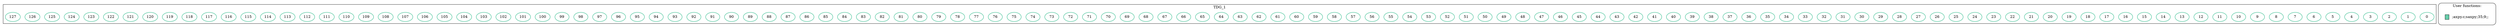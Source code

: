 digraph TDG {
   compound=true
   subgraph cluster_0 {
      label=TDG_1
      0[color=aquamarine3,style=bold]
      1[color=aquamarine3,style=bold]
      2[color=aquamarine3,style=bold]
      3[color=aquamarine3,style=bold]
      4[color=aquamarine3,style=bold]
      5[color=aquamarine3,style=bold]
      6[color=aquamarine3,style=bold]
      7[color=aquamarine3,style=bold]
      8[color=aquamarine3,style=bold]
      9[color=aquamarine3,style=bold]
      10[color=aquamarine3,style=bold]
      11[color=aquamarine3,style=bold]
      12[color=aquamarine3,style=bold]
      13[color=aquamarine3,style=bold]
      14[color=aquamarine3,style=bold]
      15[color=aquamarine3,style=bold]
      16[color=aquamarine3,style=bold]
      17[color=aquamarine3,style=bold]
      18[color=aquamarine3,style=bold]
      19[color=aquamarine3,style=bold]
      20[color=aquamarine3,style=bold]
      21[color=aquamarine3,style=bold]
      22[color=aquamarine3,style=bold]
      23[color=aquamarine3,style=bold]
      24[color=aquamarine3,style=bold]
      25[color=aquamarine3,style=bold]
      26[color=aquamarine3,style=bold]
      27[color=aquamarine3,style=bold]
      28[color=aquamarine3,style=bold]
      29[color=aquamarine3,style=bold]
      30[color=aquamarine3,style=bold]
      31[color=aquamarine3,style=bold]
      32[color=aquamarine3,style=bold]
      33[color=aquamarine3,style=bold]
      34[color=aquamarine3,style=bold]
      35[color=aquamarine3,style=bold]
      36[color=aquamarine3,style=bold]
      37[color=aquamarine3,style=bold]
      38[color=aquamarine3,style=bold]
      39[color=aquamarine3,style=bold]
      40[color=aquamarine3,style=bold]
      41[color=aquamarine3,style=bold]
      42[color=aquamarine3,style=bold]
      43[color=aquamarine3,style=bold]
      44[color=aquamarine3,style=bold]
      45[color=aquamarine3,style=bold]
      46[color=aquamarine3,style=bold]
      47[color=aquamarine3,style=bold]
      48[color=aquamarine3,style=bold]
      49[color=aquamarine3,style=bold]
      50[color=aquamarine3,style=bold]
      51[color=aquamarine3,style=bold]
      52[color=aquamarine3,style=bold]
      53[color=aquamarine3,style=bold]
      54[color=aquamarine3,style=bold]
      55[color=aquamarine3,style=bold]
      56[color=aquamarine3,style=bold]
      57[color=aquamarine3,style=bold]
      58[color=aquamarine3,style=bold]
      59[color=aquamarine3,style=bold]
      60[color=aquamarine3,style=bold]
      61[color=aquamarine3,style=bold]
      62[color=aquamarine3,style=bold]
      63[color=aquamarine3,style=bold]
      64[color=aquamarine3,style=bold]
      65[color=aquamarine3,style=bold]
      66[color=aquamarine3,style=bold]
      67[color=aquamarine3,style=bold]
      68[color=aquamarine3,style=bold]
      69[color=aquamarine3,style=bold]
      70[color=aquamarine3,style=bold]
      71[color=aquamarine3,style=bold]
      72[color=aquamarine3,style=bold]
      73[color=aquamarine3,style=bold]
      74[color=aquamarine3,style=bold]
      75[color=aquamarine3,style=bold]
      76[color=aquamarine3,style=bold]
      77[color=aquamarine3,style=bold]
      78[color=aquamarine3,style=bold]
      79[color=aquamarine3,style=bold]
      80[color=aquamarine3,style=bold]
      81[color=aquamarine3,style=bold]
      82[color=aquamarine3,style=bold]
      83[color=aquamarine3,style=bold]
      84[color=aquamarine3,style=bold]
      85[color=aquamarine3,style=bold]
      86[color=aquamarine3,style=bold]
      87[color=aquamarine3,style=bold]
      88[color=aquamarine3,style=bold]
      89[color=aquamarine3,style=bold]
      90[color=aquamarine3,style=bold]
      91[color=aquamarine3,style=bold]
      92[color=aquamarine3,style=bold]
      93[color=aquamarine3,style=bold]
      94[color=aquamarine3,style=bold]
      95[color=aquamarine3,style=bold]
      96[color=aquamarine3,style=bold]
      97[color=aquamarine3,style=bold]
      98[color=aquamarine3,style=bold]
      99[color=aquamarine3,style=bold]
      100[color=aquamarine3,style=bold]
      101[color=aquamarine3,style=bold]
      102[color=aquamarine3,style=bold]
      103[color=aquamarine3,style=bold]
      104[color=aquamarine3,style=bold]
      105[color=aquamarine3,style=bold]
      106[color=aquamarine3,style=bold]
      107[color=aquamarine3,style=bold]
      108[color=aquamarine3,style=bold]
      109[color=aquamarine3,style=bold]
      110[color=aquamarine3,style=bold]
      111[color=aquamarine3,style=bold]
      112[color=aquamarine3,style=bold]
      113[color=aquamarine3,style=bold]
      114[color=aquamarine3,style=bold]
      115[color=aquamarine3,style=bold]
      116[color=aquamarine3,style=bold]
      117[color=aquamarine3,style=bold]
      118[color=aquamarine3,style=bold]
      119[color=aquamarine3,style=bold]
      120[color=aquamarine3,style=bold]
      121[color=aquamarine3,style=bold]
      122[color=aquamarine3,style=bold]
      123[color=aquamarine3,style=bold]
      124[color=aquamarine3,style=bold]
      125[color=aquamarine3,style=bold]
      126[color=aquamarine3,style=bold]
      127[color=aquamarine3,style=bold]
   }
   0 
   1 
   2 
   3 
   4 
   5 
   6 
   7 
   8 
   9 
   10 
   11 
   12 
   13 
   14 
   15 
   16 
   17 
   18 
   19 
   20 
   21 
   22 
   23 
   24 
   25 
   26 
   27 
   28 
   29 
   30 
   31 
   32 
   33 
   34 
   35 
   36 
   37 
   38 
   39 
   40 
   41 
   42 
   43 
   44 
   45 
   46 
   47 
   48 
   49 
   50 
   51 
   52 
   53 
   54 
   55 
   56 
   57 
   58 
   59 
   60 
   61 
   62 
   63 
   64 
   65 
   66 
   67 
   68 
   69 
   70 
   71 
   72 
   73 
   74 
   75 
   76 
   77 
   78 
   79 
   80 
   81 
   82 
   83 
   84 
   85 
   86 
   87 
   88 
   89 
   90 
   91 
   92 
   93 
   94 
   95 
   96 
   97 
   98 
   99 
   100 
   101 
   102 
   103 
   104 
   105 
   106 
   107 
   108 
   109 
   110 
   111 
   112 
   113 
   114 
   115 
   116 
   117 
   118 
   119 
   120 
   121 
   122 
   123 
   124 
   125 
   126 
   127 
   node [shape=plaintext];
    subgraph cluster_1000 {
      label="User functions:"; style="rounded";
 user_funcs [label=<<table border="0" cellspacing="10" cellborder="0">
      <tr>
         <td bgcolor="aquamarine3" width="15px" border="1"></td>
         <td>;axpy.c;saxpy;35;9;;</td>
      </tr>
      </table>>]
}}
